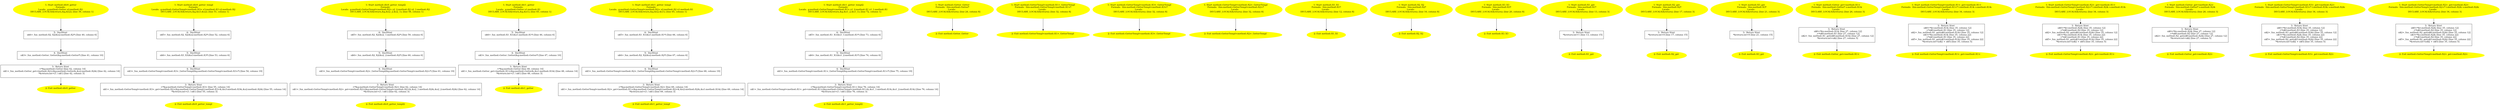 /* @generated */
digraph cfg {
"div0_getter#method#14570248362286164751.5f9f1e67fd1ac95f6c38eb7d407ea9ec_1" [label="1: Start method::div0_getter\nFormals: \nLocals:  g:method::Getter x2:method::X2 \n   DECLARE_LOCALS(&return,&g,&x2); [line 39, column 1]\n " color=yellow style=filled]
	

	 "div0_getter#method#14570248362286164751.5f9f1e67fd1ac95f6c38eb7d407ea9ec_1" -> "div0_getter#method#14570248362286164751.5f9f1e67fd1ac95f6c38eb7d407ea9ec_5" ;
"div0_getter#method#14570248362286164751.5f9f1e67fd1ac95f6c38eb7d407ea9ec_2" [label="2: Exit method::div0_getter \n  " color=yellow style=filled]
	

"div0_getter#method#14570248362286164751.5f9f1e67fd1ac95f6c38eb7d407ea9ec_3" [label="3:  Return Stmt \n   _=*&g:method::Getter [line 42, column 14]\n  n$1=_fun_method::Getter_get<method::X2>(&g:method::Getter&,&x2:method::X2&) [line 42, column 14]\n  *&return:int=(1 / n$1) [line 42, column 3]\n " shape="box"]
	

	 "div0_getter#method#14570248362286164751.5f9f1e67fd1ac95f6c38eb7d407ea9ec_3" -> "div0_getter#method#14570248362286164751.5f9f1e67fd1ac95f6c38eb7d407ea9ec_2" ;
"div0_getter#method#14570248362286164751.5f9f1e67fd1ac95f6c38eb7d407ea9ec_4" [label="4:  DeclStmt \n   n$3=_fun_method::Getter_Getter(&g:method::Getter*) [line 41, column 10]\n " shape="box"]
	

	 "div0_getter#method#14570248362286164751.5f9f1e67fd1ac95f6c38eb7d407ea9ec_4" -> "div0_getter#method#14570248362286164751.5f9f1e67fd1ac95f6c38eb7d407ea9ec_3" ;
"div0_getter#method#14570248362286164751.5f9f1e67fd1ac95f6c38eb7d407ea9ec_5" [label="5:  DeclStmt \n   n$4=_fun_method::X2_X2(&x2:method::X2*) [line 40, column 6]\n " shape="box"]
	

	 "div0_getter#method#14570248362286164751.5f9f1e67fd1ac95f6c38eb7d407ea9ec_5" -> "div0_getter#method#14570248362286164751.5f9f1e67fd1ac95f6c38eb7d407ea9ec_4" ;
"div0_getter_templ#method#6375326311998023520.359f49fd177ddd10abb56481c8c0c0e0_1" [label="1: Start method::div0_getter_templ\nFormals: \nLocals:  g:method::GetterTempl<method::X3> x3:method::X3 x2:method::X2 \n   DECLARE_LOCALS(&return,&g,&x3,&x2); [line 51, column 1]\n " color=yellow style=filled]
	

	 "div0_getter_templ#method#6375326311998023520.359f49fd177ddd10abb56481c8c0c0e0_1" -> "div0_getter_templ#method#6375326311998023520.359f49fd177ddd10abb56481c8c0c0e0_6" ;
"div0_getter_templ#method#6375326311998023520.359f49fd177ddd10abb56481c8c0c0e0_2" [label="2: Exit method::div0_getter_templ \n  " color=yellow style=filled]
	

"div0_getter_templ#method#6375326311998023520.359f49fd177ddd10abb56481c8c0c0e0_3" [label="3:  Return Stmt \n   _=*&g:method::GetterTempl<method::X3> [line 55, column 14]\n  n$1=_fun_method::GetterTempl<method::X3>_get<method::X2>(&g:method::GetterTempl<method::X3>&,&x3:method::X3&,&x2:method::X2&) [line 55, column 14]\n  *&return:int=(1 / n$1) [line 55, column 3]\n " shape="box"]
	

	 "div0_getter_templ#method#6375326311998023520.359f49fd177ddd10abb56481c8c0c0e0_3" -> "div0_getter_templ#method#6375326311998023520.359f49fd177ddd10abb56481c8c0c0e0_2" ;
"div0_getter_templ#method#6375326311998023520.359f49fd177ddd10abb56481c8c0c0e0_4" [label="4:  DeclStmt \n   n$3=_fun_method::GetterTempl<method::X3>_GetterTempl(&g:method::GetterTempl<method::X3>*) [line 54, column 19]\n " shape="box"]
	

	 "div0_getter_templ#method#6375326311998023520.359f49fd177ddd10abb56481c8c0c0e0_4" -> "div0_getter_templ#method#6375326311998023520.359f49fd177ddd10abb56481c8c0c0e0_3" ;
"div0_getter_templ#method#6375326311998023520.359f49fd177ddd10abb56481c8c0c0e0_5" [label="5:  DeclStmt \n   n$4=_fun_method::X3_X3(&x3:method::X3*) [line 53, column 6]\n " shape="box"]
	

	 "div0_getter_templ#method#6375326311998023520.359f49fd177ddd10abb56481c8c0c0e0_5" -> "div0_getter_templ#method#6375326311998023520.359f49fd177ddd10abb56481c8c0c0e0_4" ;
"div0_getter_templ#method#6375326311998023520.359f49fd177ddd10abb56481c8c0c0e0_6" [label="6:  DeclStmt \n   n$5=_fun_method::X2_X2(&x2:method::X2*) [line 52, column 6]\n " shape="box"]
	

	 "div0_getter_templ#method#6375326311998023520.359f49fd177ddd10abb56481c8c0c0e0_6" -> "div0_getter_templ#method#6375326311998023520.359f49fd177ddd10abb56481c8c0c0e0_5" ;
"div0_getter_templ2#method#6451937884879872417.49c23913cff8a0a59e8e2158ec845f0c_1" [label="1: Start method::div0_getter_templ2\nFormals: \nLocals:  g:method::GetterTempl<method::X2> x2_2:method::X2 x2_1:method::X2 \n   DECLARE_LOCALS(&return,&g,&x2_2,&x2_1); [line 58, column 1]\n " color=yellow style=filled]
	

	 "div0_getter_templ2#method#6451937884879872417.49c23913cff8a0a59e8e2158ec845f0c_1" -> "div0_getter_templ2#method#6451937884879872417.49c23913cff8a0a59e8e2158ec845f0c_6" ;
"div0_getter_templ2#method#6451937884879872417.49c23913cff8a0a59e8e2158ec845f0c_2" [label="2: Exit method::div0_getter_templ2 \n  " color=yellow style=filled]
	

"div0_getter_templ2#method#6451937884879872417.49c23913cff8a0a59e8e2158ec845f0c_3" [label="3:  Return Stmt \n   _=*&g:method::GetterTempl<method::X2> [line 62, column 14]\n  n$1=_fun_method::GetterTempl<method::X2>_get<method::X2>(&g:method::GetterTempl<method::X2>&,&x2_1:method::X2&,&x2_2:method::X2&) [line 62, column 14]\n  *&return:int=(1 / n$1) [line 62, column 3]\n " shape="box"]
	

	 "div0_getter_templ2#method#6451937884879872417.49c23913cff8a0a59e8e2158ec845f0c_3" -> "div0_getter_templ2#method#6451937884879872417.49c23913cff8a0a59e8e2158ec845f0c_2" ;
"div0_getter_templ2#method#6451937884879872417.49c23913cff8a0a59e8e2158ec845f0c_4" [label="4:  DeclStmt \n   n$3=_fun_method::GetterTempl<method::X2>_GetterTempl(&g:method::GetterTempl<method::X2>*) [line 61, column 19]\n " shape="box"]
	

	 "div0_getter_templ2#method#6451937884879872417.49c23913cff8a0a59e8e2158ec845f0c_4" -> "div0_getter_templ2#method#6451937884879872417.49c23913cff8a0a59e8e2158ec845f0c_3" ;
"div0_getter_templ2#method#6451937884879872417.49c23913cff8a0a59e8e2158ec845f0c_5" [label="5:  DeclStmt \n   n$4=_fun_method::X2_X2(&x2_2:method::X2*) [line 60, column 6]\n " shape="box"]
	

	 "div0_getter_templ2#method#6451937884879872417.49c23913cff8a0a59e8e2158ec845f0c_5" -> "div0_getter_templ2#method#6451937884879872417.49c23913cff8a0a59e8e2158ec845f0c_4" ;
"div0_getter_templ2#method#6451937884879872417.49c23913cff8a0a59e8e2158ec845f0c_6" [label="6:  DeclStmt \n   n$5=_fun_method::X2_X2(&x2_1:method::X2*) [line 59, column 6]\n " shape="box"]
	

	 "div0_getter_templ2#method#6451937884879872417.49c23913cff8a0a59e8e2158ec845f0c_6" -> "div0_getter_templ2#method#6451937884879872417.49c23913cff8a0a59e8e2158ec845f0c_5" ;
"div1_getter#method#14010655706182645930.dfb00d82a62eb9bd9507d251472215d9_1" [label="1: Start method::div1_getter\nFormals: \nLocals:  g:method::Getter x1:method::X1 \n   DECLARE_LOCALS(&return,&g,&x1); [line 45, column 1]\n " color=yellow style=filled]
	

	 "div1_getter#method#14010655706182645930.dfb00d82a62eb9bd9507d251472215d9_1" -> "div1_getter#method#14010655706182645930.dfb00d82a62eb9bd9507d251472215d9_5" ;
"div1_getter#method#14010655706182645930.dfb00d82a62eb9bd9507d251472215d9_2" [label="2: Exit method::div1_getter \n  " color=yellow style=filled]
	

"div1_getter#method#14010655706182645930.dfb00d82a62eb9bd9507d251472215d9_3" [label="3:  Return Stmt \n   _=*&g:method::Getter [line 48, column 14]\n  n$1=_fun_method::Getter_get<method::X1>(&g:method::Getter&,&x1:method::X1&) [line 48, column 14]\n  *&return:int=(1 / n$1) [line 48, column 3]\n " shape="box"]
	

	 "div1_getter#method#14010655706182645930.dfb00d82a62eb9bd9507d251472215d9_3" -> "div1_getter#method#14010655706182645930.dfb00d82a62eb9bd9507d251472215d9_2" ;
"div1_getter#method#14010655706182645930.dfb00d82a62eb9bd9507d251472215d9_4" [label="4:  DeclStmt \n   n$3=_fun_method::Getter_Getter(&g:method::Getter*) [line 47, column 10]\n " shape="box"]
	

	 "div1_getter#method#14010655706182645930.dfb00d82a62eb9bd9507d251472215d9_4" -> "div1_getter#method#14010655706182645930.dfb00d82a62eb9bd9507d251472215d9_3" ;
"div1_getter#method#14010655706182645930.dfb00d82a62eb9bd9507d251472215d9_5" [label="5:  DeclStmt \n   n$4=_fun_method::X1_X1(&x1:method::X1*) [line 46, column 6]\n " shape="box"]
	

	 "div1_getter#method#14010655706182645930.dfb00d82a62eb9bd9507d251472215d9_5" -> "div1_getter#method#14010655706182645930.dfb00d82a62eb9bd9507d251472215d9_4" ;
"div1_getter_templ#method#11958064193628013457.8a8112afb18681951fdb43c93893e0c5_1" [label="1: Start method::div1_getter_templ\nFormals: \nLocals:  g:method::GetterTempl<method::X2> x2:method::X2 x1:method::X1 \n   DECLARE_LOCALS(&return,&g,&x2,&x1); [line 65, column 1]\n " color=yellow style=filled]
	

	 "div1_getter_templ#method#11958064193628013457.8a8112afb18681951fdb43c93893e0c5_1" -> "div1_getter_templ#method#11958064193628013457.8a8112afb18681951fdb43c93893e0c5_6" ;
"div1_getter_templ#method#11958064193628013457.8a8112afb18681951fdb43c93893e0c5_2" [label="2: Exit method::div1_getter_templ \n  " color=yellow style=filled]
	

"div1_getter_templ#method#11958064193628013457.8a8112afb18681951fdb43c93893e0c5_3" [label="3:  Return Stmt \n   _=*&g:method::GetterTempl<method::X2> [line 69, column 14]\n  n$1=_fun_method::GetterTempl<method::X2>_get<method::X1>(&g:method::GetterTempl<method::X2>&,&x2:method::X2&,&x1:method::X1&) [line 69, column 14]\n  *&return:int=(1 / n$1) [line 69, column 3]\n " shape="box"]
	

	 "div1_getter_templ#method#11958064193628013457.8a8112afb18681951fdb43c93893e0c5_3" -> "div1_getter_templ#method#11958064193628013457.8a8112afb18681951fdb43c93893e0c5_2" ;
"div1_getter_templ#method#11958064193628013457.8a8112afb18681951fdb43c93893e0c5_4" [label="4:  DeclStmt \n   n$3=_fun_method::GetterTempl<method::X2>_GetterTempl(&g:method::GetterTempl<method::X2>*) [line 68, column 19]\n " shape="box"]
	

	 "div1_getter_templ#method#11958064193628013457.8a8112afb18681951fdb43c93893e0c5_4" -> "div1_getter_templ#method#11958064193628013457.8a8112afb18681951fdb43c93893e0c5_3" ;
"div1_getter_templ#method#11958064193628013457.8a8112afb18681951fdb43c93893e0c5_5" [label="5:  DeclStmt \n   n$4=_fun_method::X2_X2(&x2:method::X2*) [line 67, column 6]\n " shape="box"]
	

	 "div1_getter_templ#method#11958064193628013457.8a8112afb18681951fdb43c93893e0c5_5" -> "div1_getter_templ#method#11958064193628013457.8a8112afb18681951fdb43c93893e0c5_4" ;
"div1_getter_templ#method#11958064193628013457.8a8112afb18681951fdb43c93893e0c5_6" [label="6:  DeclStmt \n   n$5=_fun_method::X1_X1(&x1:method::X1*) [line 66, column 6]\n " shape="box"]
	

	 "div1_getter_templ#method#11958064193628013457.8a8112afb18681951fdb43c93893e0c5_6" -> "div1_getter_templ#method#11958064193628013457.8a8112afb18681951fdb43c93893e0c5_5" ;
"div1_getter_templ2#method#7327429174804405806.fe61550d5271fa95726c7580c68f9015_1" [label="1: Start method::div1_getter_templ2\nFormals: \nLocals:  g:method::GetterTempl<method::X1> x1_2:method::X1 x1_1:method::X1 \n   DECLARE_LOCALS(&return,&g,&x1_2,&x1_1); [line 72, column 1]\n " color=yellow style=filled]
	

	 "div1_getter_templ2#method#7327429174804405806.fe61550d5271fa95726c7580c68f9015_1" -> "div1_getter_templ2#method#7327429174804405806.fe61550d5271fa95726c7580c68f9015_6" ;
"div1_getter_templ2#method#7327429174804405806.fe61550d5271fa95726c7580c68f9015_2" [label="2: Exit method::div1_getter_templ2 \n  " color=yellow style=filled]
	

"div1_getter_templ2#method#7327429174804405806.fe61550d5271fa95726c7580c68f9015_3" [label="3:  Return Stmt \n   _=*&g:method::GetterTempl<method::X1> [line 76, column 14]\n  n$1=_fun_method::GetterTempl<method::X1>_get<method::X1>(&g:method::GetterTempl<method::X1>&,&x1_1:method::X1&,&x1_2:method::X1&) [line 76, column 14]\n  *&return:int=(1 / n$1) [line 76, column 3]\n " shape="box"]
	

	 "div1_getter_templ2#method#7327429174804405806.fe61550d5271fa95726c7580c68f9015_3" -> "div1_getter_templ2#method#7327429174804405806.fe61550d5271fa95726c7580c68f9015_2" ;
"div1_getter_templ2#method#7327429174804405806.fe61550d5271fa95726c7580c68f9015_4" [label="4:  DeclStmt \n   n$3=_fun_method::GetterTempl<method::X1>_GetterTempl(&g:method::GetterTempl<method::X1>*) [line 75, column 19]\n " shape="box"]
	

	 "div1_getter_templ2#method#7327429174804405806.fe61550d5271fa95726c7580c68f9015_4" -> "div1_getter_templ2#method#7327429174804405806.fe61550d5271fa95726c7580c68f9015_3" ;
"div1_getter_templ2#method#7327429174804405806.fe61550d5271fa95726c7580c68f9015_5" [label="5:  DeclStmt \n   n$4=_fun_method::X1_X1(&x1_2:method::X1*) [line 74, column 6]\n " shape="box"]
	

	 "div1_getter_templ2#method#7327429174804405806.fe61550d5271fa95726c7580c68f9015_5" -> "div1_getter_templ2#method#7327429174804405806.fe61550d5271fa95726c7580c68f9015_4" ;
"div1_getter_templ2#method#7327429174804405806.fe61550d5271fa95726c7580c68f9015_6" [label="6:  DeclStmt \n   n$5=_fun_method::X1_X1(&x1_1:method::X1*) [line 73, column 6]\n " shape="box"]
	

	 "div1_getter_templ2#method#7327429174804405806.fe61550d5271fa95726c7580c68f9015_6" -> "div1_getter_templ2#method#7327429174804405806.fe61550d5271fa95726c7580c68f9015_5" ;
"Getter#Getter#method#{6538771732485235037|constexpr}.4e1a7679a514fd95621c9e075c8974f6_1" [label="1: Start method::Getter_Getter\nFormals:  this:method::Getter*\nLocals:  \n   DECLARE_LOCALS(&return); [line 24, column 8]\n " color=yellow style=filled]
	

	 "Getter#Getter#method#{6538771732485235037|constexpr}.4e1a7679a514fd95621c9e075c8974f6_1" -> "Getter#Getter#method#{6538771732485235037|constexpr}.4e1a7679a514fd95621c9e075c8974f6_2" ;
"Getter#Getter#method#{6538771732485235037|constexpr}.4e1a7679a514fd95621c9e075c8974f6_2" [label="2: Exit method::Getter_Getter \n  " color=yellow style=filled]
	

"GetterTempl#GetterTempl<method::X1>#method#{11902154262179469385|constexpr}.419d9b7f14a1b25d173f0430e77d8bfb_1" [label="1: Start method::GetterTempl<method::X1>_GetterTempl\nFormals:  this:method::GetterTempl<method::X1>*\nLocals:  \n   DECLARE_LOCALS(&return); [line 32, column 8]\n " color=yellow style=filled]
	

	 "GetterTempl#GetterTempl<method::X1>#method#{11902154262179469385|constexpr}.419d9b7f14a1b25d173f0430e77d8bfb_1" -> "GetterTempl#GetterTempl<method::X1>#method#{11902154262179469385|constexpr}.419d9b7f14a1b25d173f0430e77d8bfb_2" ;
"GetterTempl#GetterTempl<method::X1>#method#{11902154262179469385|constexpr}.419d9b7f14a1b25d173f0430e77d8bfb_2" [label="2: Exit method::GetterTempl<method::X1>_GetterTempl \n  " color=yellow style=filled]
	

"GetterTempl#GetterTempl<method::X3>#method#{18312978847092644663|constexpr}.45498dd9c6ecdd204d778582a0198bd9_1" [label="1: Start method::GetterTempl<method::X3>_GetterTempl\nFormals:  this:method::GetterTempl<method::X3>*\nLocals:  \n   DECLARE_LOCALS(&return); [line 32, column 8]\n " color=yellow style=filled]
	

	 "GetterTempl#GetterTempl<method::X3>#method#{18312978847092644663|constexpr}.45498dd9c6ecdd204d778582a0198bd9_1" -> "GetterTempl#GetterTempl<method::X3>#method#{18312978847092644663|constexpr}.45498dd9c6ecdd204d778582a0198bd9_2" ;
"GetterTempl#GetterTempl<method::X3>#method#{18312978847092644663|constexpr}.45498dd9c6ecdd204d778582a0198bd9_2" [label="2: Exit method::GetterTempl<method::X3>_GetterTempl \n  " color=yellow style=filled]
	

"GetterTempl#GetterTempl<method::X2>#method#{13405882915250525948|constexpr}.eb82a5c0e827f04da7e438cdbeef1353_1" [label="1: Start method::GetterTempl<method::X2>_GetterTempl\nFormals:  this:method::GetterTempl<method::X2>*\nLocals:  \n   DECLARE_LOCALS(&return); [line 32, column 8]\n " color=yellow style=filled]
	

	 "GetterTempl#GetterTempl<method::X2>#method#{13405882915250525948|constexpr}.eb82a5c0e827f04da7e438cdbeef1353_1" -> "GetterTempl#GetterTempl<method::X2>#method#{13405882915250525948|constexpr}.eb82a5c0e827f04da7e438cdbeef1353_2" ;
"GetterTempl#GetterTempl<method::X2>#method#{13405882915250525948|constexpr}.eb82a5c0e827f04da7e438cdbeef1353_2" [label="2: Exit method::GetterTempl<method::X2>_GetterTempl \n  " color=yellow style=filled]
	

"X1#X1#method#{8420971029337099969|constexpr}.8e02b6260f5b71b6111249d54e85e5c8_1" [label="1: Start method::X1_X1\nFormals:  this:method::X1*\nLocals:  \n   DECLARE_LOCALS(&return); [line 12, column 8]\n " color=yellow style=filled]
	

	 "X1#X1#method#{8420971029337099969|constexpr}.8e02b6260f5b71b6111249d54e85e5c8_1" -> "X1#X1#method#{8420971029337099969|constexpr}.8e02b6260f5b71b6111249d54e85e5c8_2" ;
"X1#X1#method#{8420971029337099969|constexpr}.8e02b6260f5b71b6111249d54e85e5c8_2" [label="2: Exit method::X1_X1 \n  " color=yellow style=filled]
	

"X2#X2#method#{4336714802122402348|constexpr}.917ee3865c4e917429f86bc2ade48e3a_1" [label="1: Start method::X2_X2\nFormals:  this:method::X2*\nLocals:  \n   DECLARE_LOCALS(&return); [line 16, column 8]\n " color=yellow style=filled]
	

	 "X2#X2#method#{4336714802122402348|constexpr}.917ee3865c4e917429f86bc2ade48e3a_1" -> "X2#X2#method#{4336714802122402348|constexpr}.917ee3865c4e917429f86bc2ade48e3a_2" ;
"X2#X2#method#{4336714802122402348|constexpr}.917ee3865c4e917429f86bc2ade48e3a_2" [label="2: Exit method::X2_X2 \n  " color=yellow style=filled]
	

"X3#X3#method#{15810469599489961747|constexpr}.84155345220e181916e4d12f0c8086cb_1" [label="1: Start method::X3_X3\nFormals:  this:method::X3*\nLocals:  \n   DECLARE_LOCALS(&return); [line 20, column 8]\n " color=yellow style=filled]
	

	 "X3#X3#method#{15810469599489961747|constexpr}.84155345220e181916e4d12f0c8086cb_1" -> "X3#X3#method#{15810469599489961747|constexpr}.84155345220e181916e4d12f0c8086cb_2" ;
"X3#X3#method#{15810469599489961747|constexpr}.84155345220e181916e4d12f0c8086cb_2" [label="2: Exit method::X3_X3 \n  " color=yellow style=filled]
	

"get#X1#method#(3540560026209954150).2509f5dd5568220867b48d85b777a860_1" [label="1: Start method::X1_get\nFormals:  this:method::X1*\nLocals:  \n   DECLARE_LOCALS(&return); [line 13, column 3]\n " color=yellow style=filled]
	

	 "get#X1#method#(3540560026209954150).2509f5dd5568220867b48d85b777a860_1" -> "get#X1#method#(3540560026209954150).2509f5dd5568220867b48d85b777a860_3" ;
"get#X1#method#(3540560026209954150).2509f5dd5568220867b48d85b777a860_2" [label="2: Exit method::X1_get \n  " color=yellow style=filled]
	

"get#X1#method#(3540560026209954150).2509f5dd5568220867b48d85b777a860_3" [label="3:  Return Stmt \n   *&return:int=1 [line 13, column 15]\n " shape="box"]
	

	 "get#X1#method#(3540560026209954150).2509f5dd5568220867b48d85b777a860_3" -> "get#X1#method#(3540560026209954150).2509f5dd5568220867b48d85b777a860_2" ;
"get#X2#method#(12355996928057833031).c7a6c1beedda2f062a60f83f9b206b30_1" [label="1: Start method::X2_get\nFormals:  this:method::X2*\nLocals:  \n   DECLARE_LOCALS(&return); [line 17, column 3]\n " color=yellow style=filled]
	

	 "get#X2#method#(12355996928057833031).c7a6c1beedda2f062a60f83f9b206b30_1" -> "get#X2#method#(12355996928057833031).c7a6c1beedda2f062a60f83f9b206b30_3" ;
"get#X2#method#(12355996928057833031).c7a6c1beedda2f062a60f83f9b206b30_2" [label="2: Exit method::X2_get \n  " color=yellow style=filled]
	

"get#X2#method#(12355996928057833031).c7a6c1beedda2f062a60f83f9b206b30_3" [label="3:  Return Stmt \n   *&return:int=0 [line 17, column 15]\n " shape="box"]
	

	 "get#X2#method#(12355996928057833031).c7a6c1beedda2f062a60f83f9b206b30_3" -> "get#X2#method#(12355996928057833031).c7a6c1beedda2f062a60f83f9b206b30_2" ;
"get#X3#method#(17779304111871376612).93de680a5d7c38b89b487ae7f0d986d6_1" [label="1: Start method::X3_get\nFormals:  this:method::X3*\nLocals:  \n   DECLARE_LOCALS(&return); [line 21, column 3]\n " color=yellow style=filled]
	

	 "get#X3#method#(17779304111871376612).93de680a5d7c38b89b487ae7f0d986d6_1" -> "get#X3#method#(17779304111871376612).93de680a5d7c38b89b487ae7f0d986d6_3" ;
"get#X3#method#(17779304111871376612).93de680a5d7c38b89b487ae7f0d986d6_2" [label="2: Exit method::X3_get \n  " color=yellow style=filled]
	

"get#X3#method#(17779304111871376612).93de680a5d7c38b89b487ae7f0d986d6_3" [label="3:  Return Stmt \n   *&return:int=0 [line 21, column 15]\n " shape="box"]
	

	 "get#X3#method#(17779304111871376612).93de680a5d7c38b89b487ae7f0d986d6_3" -> "get#X3#method#(17779304111871376612).93de680a5d7c38b89b487ae7f0d986d6_2" ;
"get<method::X1>#Getter#method#(3247992624161763984).d85954e5db9a3e87e1f85274548baec1_1" [label="1: Start method::Getter_get<method::X1>\nFormals:  this:method::Getter* s:method::X1&\nLocals:  \n   DECLARE_LOCALS(&return); [line 26, column 3]\n " color=yellow style=filled]
	

	 "get<method::X1>#Getter#method#(3247992624161763984).d85954e5db9a3e87e1f85274548baec1_1" -> "get<method::X1>#Getter#method#(3247992624161763984).d85954e5db9a3e87e1f85274548baec1_3" ;
"get<method::X1>#Getter#method#(3247992624161763984).d85954e5db9a3e87e1f85274548baec1_2" [label="2: Exit method::Getter_get<method::X1> \n  " color=yellow style=filled]
	

"get<method::X1>#Getter#method#(3247992624161763984).d85954e5db9a3e87e1f85274548baec1_3" [label="3:  Return Stmt \n   n$0=*&s:method::X1& [line 27, column 12]\n  _=*n$0:method::X1 [line 27, column 12]\n  n$2=_fun_method::X1_get(n$0:method::X1&) [line 27, column 12]\n  *&return:int=n$2 [line 27, column 5]\n " shape="box"]
	

	 "get<method::X1>#Getter#method#(3247992624161763984).d85954e5db9a3e87e1f85274548baec1_3" -> "get<method::X1>#Getter#method#(3247992624161763984).d85954e5db9a3e87e1f85274548baec1_2" ;
"get<method::X1>#GetterTempl<method::X1>#method#(1597660249660822780).26089da113d1a8570a849aa988e4ebd3_1" [label="1: Start method::GetterTempl<method::X1>_get<method::X1>\nFormals:  this:method::GetterTempl<method::X1>* t:method::X1& s:method::X1&\nLocals:  \n   DECLARE_LOCALS(&return); [line 34, column 3]\n " color=yellow style=filled]
	

	 "get<method::X1>#GetterTempl<method::X1>#method#(1597660249660822780).26089da113d1a8570a849aa988e4ebd3_1" -> "get<method::X1>#GetterTempl<method::X1>#method#(1597660249660822780).26089da113d1a8570a849aa988e4ebd3_3" ;
"get<method::X1>#GetterTempl<method::X1>#method#(1597660249660822780).26089da113d1a8570a849aa988e4ebd3_2" [label="2: Exit method::GetterTempl<method::X1>_get<method::X1> \n  " color=yellow style=filled]
	

"get<method::X1>#GetterTempl<method::X1>#method#(1597660249660822780).26089da113d1a8570a849aa988e4ebd3_3" [label="3:  Return Stmt \n   n$0=*&t:method::X1& [line 35, column 12]\n  _=*n$0:method::X1 [line 35, column 12]\n  n$2=_fun_method::X1_get(n$0:method::X1&) [line 35, column 12]\n  n$3=*&s:method::X1& [line 35, column 22]\n  _=*n$3:method::X1 [line 35, column 22]\n  n$5=_fun_method::X1_get(n$3:method::X1&) [line 35, column 22]\n  *&return:int=(n$2 + n$5) [line 35, column 5]\n " shape="box"]
	

	 "get<method::X1>#GetterTempl<method::X1>#method#(1597660249660822780).26089da113d1a8570a849aa988e4ebd3_3" -> "get<method::X1>#GetterTempl<method::X1>#method#(1597660249660822780).26089da113d1a8570a849aa988e4ebd3_2" ;
"get<method::X1>#GetterTempl<method::X2>#method#(5585877041217346556).4f87183f5216c7461b5259807b1f72ac_1" [label="1: Start method::GetterTempl<method::X2>_get<method::X1>\nFormals:  this:method::GetterTempl<method::X2>* t:method::X2& s:method::X1&\nLocals:  \n   DECLARE_LOCALS(&return); [line 34, column 3]\n " color=yellow style=filled]
	

	 "get<method::X1>#GetterTempl<method::X2>#method#(5585877041217346556).4f87183f5216c7461b5259807b1f72ac_1" -> "get<method::X1>#GetterTempl<method::X2>#method#(5585877041217346556).4f87183f5216c7461b5259807b1f72ac_3" ;
"get<method::X1>#GetterTempl<method::X2>#method#(5585877041217346556).4f87183f5216c7461b5259807b1f72ac_2" [label="2: Exit method::GetterTempl<method::X2>_get<method::X1> \n  " color=yellow style=filled]
	

"get<method::X1>#GetterTempl<method::X2>#method#(5585877041217346556).4f87183f5216c7461b5259807b1f72ac_3" [label="3:  Return Stmt \n   n$0=*&t:method::X2& [line 35, column 12]\n  _=*n$0:method::X2 [line 35, column 12]\n  n$2=_fun_method::X2_get(n$0:method::X2&) [line 35, column 12]\n  n$3=*&s:method::X1& [line 35, column 22]\n  _=*n$3:method::X1 [line 35, column 22]\n  n$5=_fun_method::X1_get(n$3:method::X1&) [line 35, column 22]\n  *&return:int=(n$2 + n$5) [line 35, column 5]\n " shape="box"]
	

	 "get<method::X1>#GetterTempl<method::X2>#method#(5585877041217346556).4f87183f5216c7461b5259807b1f72ac_3" -> "get<method::X1>#GetterTempl<method::X2>#method#(5585877041217346556).4f87183f5216c7461b5259807b1f72ac_2" ;
"get<method::X2>#Getter#method#(114488311005334347).9c4c4261c299bcfcd879652b3f97fdce_1" [label="1: Start method::Getter_get<method::X2>\nFormals:  this:method::Getter* s:method::X2&\nLocals:  \n   DECLARE_LOCALS(&return); [line 26, column 3]\n " color=yellow style=filled]
	

	 "get<method::X2>#Getter#method#(114488311005334347).9c4c4261c299bcfcd879652b3f97fdce_1" -> "get<method::X2>#Getter#method#(114488311005334347).9c4c4261c299bcfcd879652b3f97fdce_3" ;
"get<method::X2>#Getter#method#(114488311005334347).9c4c4261c299bcfcd879652b3f97fdce_2" [label="2: Exit method::Getter_get<method::X2> \n  " color=yellow style=filled]
	

"get<method::X2>#Getter#method#(114488311005334347).9c4c4261c299bcfcd879652b3f97fdce_3" [label="3:  Return Stmt \n   n$0=*&s:method::X2& [line 27, column 12]\n  _=*n$0:method::X2 [line 27, column 12]\n  n$2=_fun_method::X2_get(n$0:method::X2&) [line 27, column 12]\n  *&return:int=n$2 [line 27, column 5]\n " shape="box"]
	

	 "get<method::X2>#Getter#method#(114488311005334347).9c4c4261c299bcfcd879652b3f97fdce_3" -> "get<method::X2>#Getter#method#(114488311005334347).9c4c4261c299bcfcd879652b3f97fdce_2" ;
"get<method::X2>#GetterTempl<method::X3>#method#(10966570090595029900).9a24a249e802c1b058a8d736330be11a_1" [label="1: Start method::GetterTempl<method::X3>_get<method::X2>\nFormals:  this:method::GetterTempl<method::X3>* t:method::X3& s:method::X2&\nLocals:  \n   DECLARE_LOCALS(&return); [line 34, column 3]\n " color=yellow style=filled]
	

	 "get<method::X2>#GetterTempl<method::X3>#method#(10966570090595029900).9a24a249e802c1b058a8d736330be11a_1" -> "get<method::X2>#GetterTempl<method::X3>#method#(10966570090595029900).9a24a249e802c1b058a8d736330be11a_3" ;
"get<method::X2>#GetterTempl<method::X3>#method#(10966570090595029900).9a24a249e802c1b058a8d736330be11a_2" [label="2: Exit method::GetterTempl<method::X3>_get<method::X2> \n  " color=yellow style=filled]
	

"get<method::X2>#GetterTempl<method::X3>#method#(10966570090595029900).9a24a249e802c1b058a8d736330be11a_3" [label="3:  Return Stmt \n   n$0=*&t:method::X3& [line 35, column 12]\n  _=*n$0:method::X3 [line 35, column 12]\n  n$2=_fun_method::X3_get(n$0:method::X3&) [line 35, column 12]\n  n$3=*&s:method::X2& [line 35, column 22]\n  _=*n$3:method::X2 [line 35, column 22]\n  n$5=_fun_method::X2_get(n$3:method::X2&) [line 35, column 22]\n  *&return:int=(n$2 + n$5) [line 35, column 5]\n " shape="box"]
	

	 "get<method::X2>#GetterTempl<method::X3>#method#(10966570090595029900).9a24a249e802c1b058a8d736330be11a_3" -> "get<method::X2>#GetterTempl<method::X3>#method#(10966570090595029900).9a24a249e802c1b058a8d736330be11a_2" ;
"get<method::X2>#GetterTempl<method::X2>#method#(242818219889731161).ce1c035f50382c57a6002fb874c7d273_1" [label="1: Start method::GetterTempl<method::X2>_get<method::X2>\nFormals:  this:method::GetterTempl<method::X2>* t:method::X2& s:method::X2&\nLocals:  \n   DECLARE_LOCALS(&return); [line 34, column 3]\n " color=yellow style=filled]
	

	 "get<method::X2>#GetterTempl<method::X2>#method#(242818219889731161).ce1c035f50382c57a6002fb874c7d273_1" -> "get<method::X2>#GetterTempl<method::X2>#method#(242818219889731161).ce1c035f50382c57a6002fb874c7d273_3" ;
"get<method::X2>#GetterTempl<method::X2>#method#(242818219889731161).ce1c035f50382c57a6002fb874c7d273_2" [label="2: Exit method::GetterTempl<method::X2>_get<method::X2> \n  " color=yellow style=filled]
	

"get<method::X2>#GetterTempl<method::X2>#method#(242818219889731161).ce1c035f50382c57a6002fb874c7d273_3" [label="3:  Return Stmt \n   n$0=*&t:method::X2& [line 35, column 12]\n  _=*n$0:method::X2 [line 35, column 12]\n  n$2=_fun_method::X2_get(n$0:method::X2&) [line 35, column 12]\n  n$3=*&s:method::X2& [line 35, column 22]\n  _=*n$3:method::X2 [line 35, column 22]\n  n$5=_fun_method::X2_get(n$3:method::X2&) [line 35, column 22]\n  *&return:int=(n$2 + n$5) [line 35, column 5]\n " shape="box"]
	

	 "get<method::X2>#GetterTempl<method::X2>#method#(242818219889731161).ce1c035f50382c57a6002fb874c7d273_3" -> "get<method::X2>#GetterTempl<method::X2>#method#(242818219889731161).ce1c035f50382c57a6002fb874c7d273_2" ;
}
